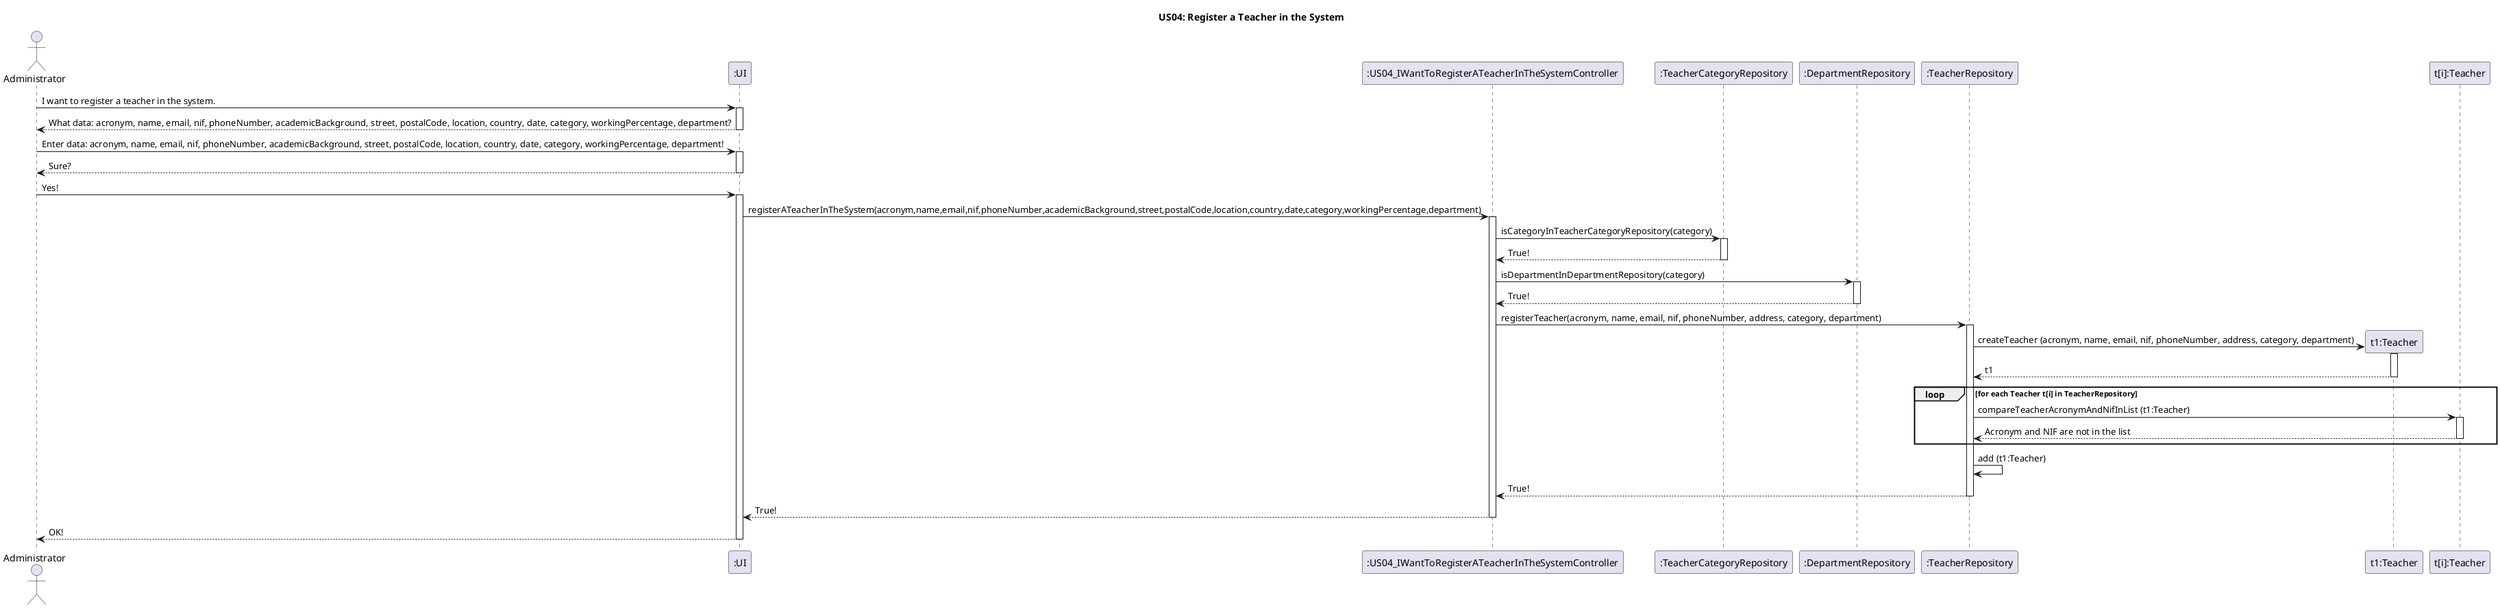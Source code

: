 @startuml

title US04: Register a Teacher in the System

actor Administrator
participant ":UI" as UI
participant ":US04_IWantToRegisterATeacherInTheSystemController" as Controller
participant ":TeacherCategoryRepository" as TeacherCategoryRepository
participant ":DepartmentRepository" as DepartmentRepository
participant ":TeacherRepository" as TeacherRepository
participant "t1:Teacher" as Teacher
participant "t[i]:Teacher" as TeacherI

Administrator -> UI : I want to register a teacher in the system.
activate UI
UI --> Administrator: What data: acronym, name, email, nif, phoneNumber, academicBackground, street, postalCode, location, country, date, category, workingPercentage, department?
deactivate UI
Administrator -> UI: Enter data: acronym, name, email, nif, phoneNumber, academicBackground, street, postalCode, location, country, date, category, workingPercentage, department!
activate UI
UI --> Administrator : Sure?
deactivate UI
Administrator -> UI: Yes!
activate UI
UI -> Controller : registerATeacherInTheSystem(acronym,name,email,nif,phoneNumber,academicBackground,street,postalCode,location,country,date,category,workingPercentage,department)
activate Controller
Controller -> TeacherCategoryRepository : isCategoryInTeacherCategoryRepository(category)
activate TeacherCategoryRepository
TeacherCategoryRepository -->Controller : True!
deactivate TeacherCategoryRepository
Controller -> DepartmentRepository : isDepartmentInDepartmentRepository(category)
activate DepartmentRepository
DepartmentRepository -->Controller : True!
deactivate DepartmentRepository
Controller -> TeacherRepository: registerTeacher(acronym, name, email, nif, phoneNumber, address, category, department)
activate TeacherRepository
TeacherRepository -> Teacher **: createTeacher (acronym, name, email, nif, phoneNumber, address, category, department)
activate Teacher
Teacher --> TeacherRepository: t1
deactivate Teacher
loop for each Teacher t[i] in TeacherRepository
TeacherRepository -> TeacherI: compareTeacherAcronymAndNifInList (t1:Teacher)
activate TeacherI
TeacherI --> TeacherRepository: Acronym and NIF are not in the list
deactivate TeacherI
end
TeacherRepository -> TeacherRepository: add (t1:Teacher)
TeacherRepository --> Controller : True!
deactivate TeacherRepository
Controller --> UI : True!
deactivate Controller
UI -->Administrator : OK!
deactivate UI
@enduml
